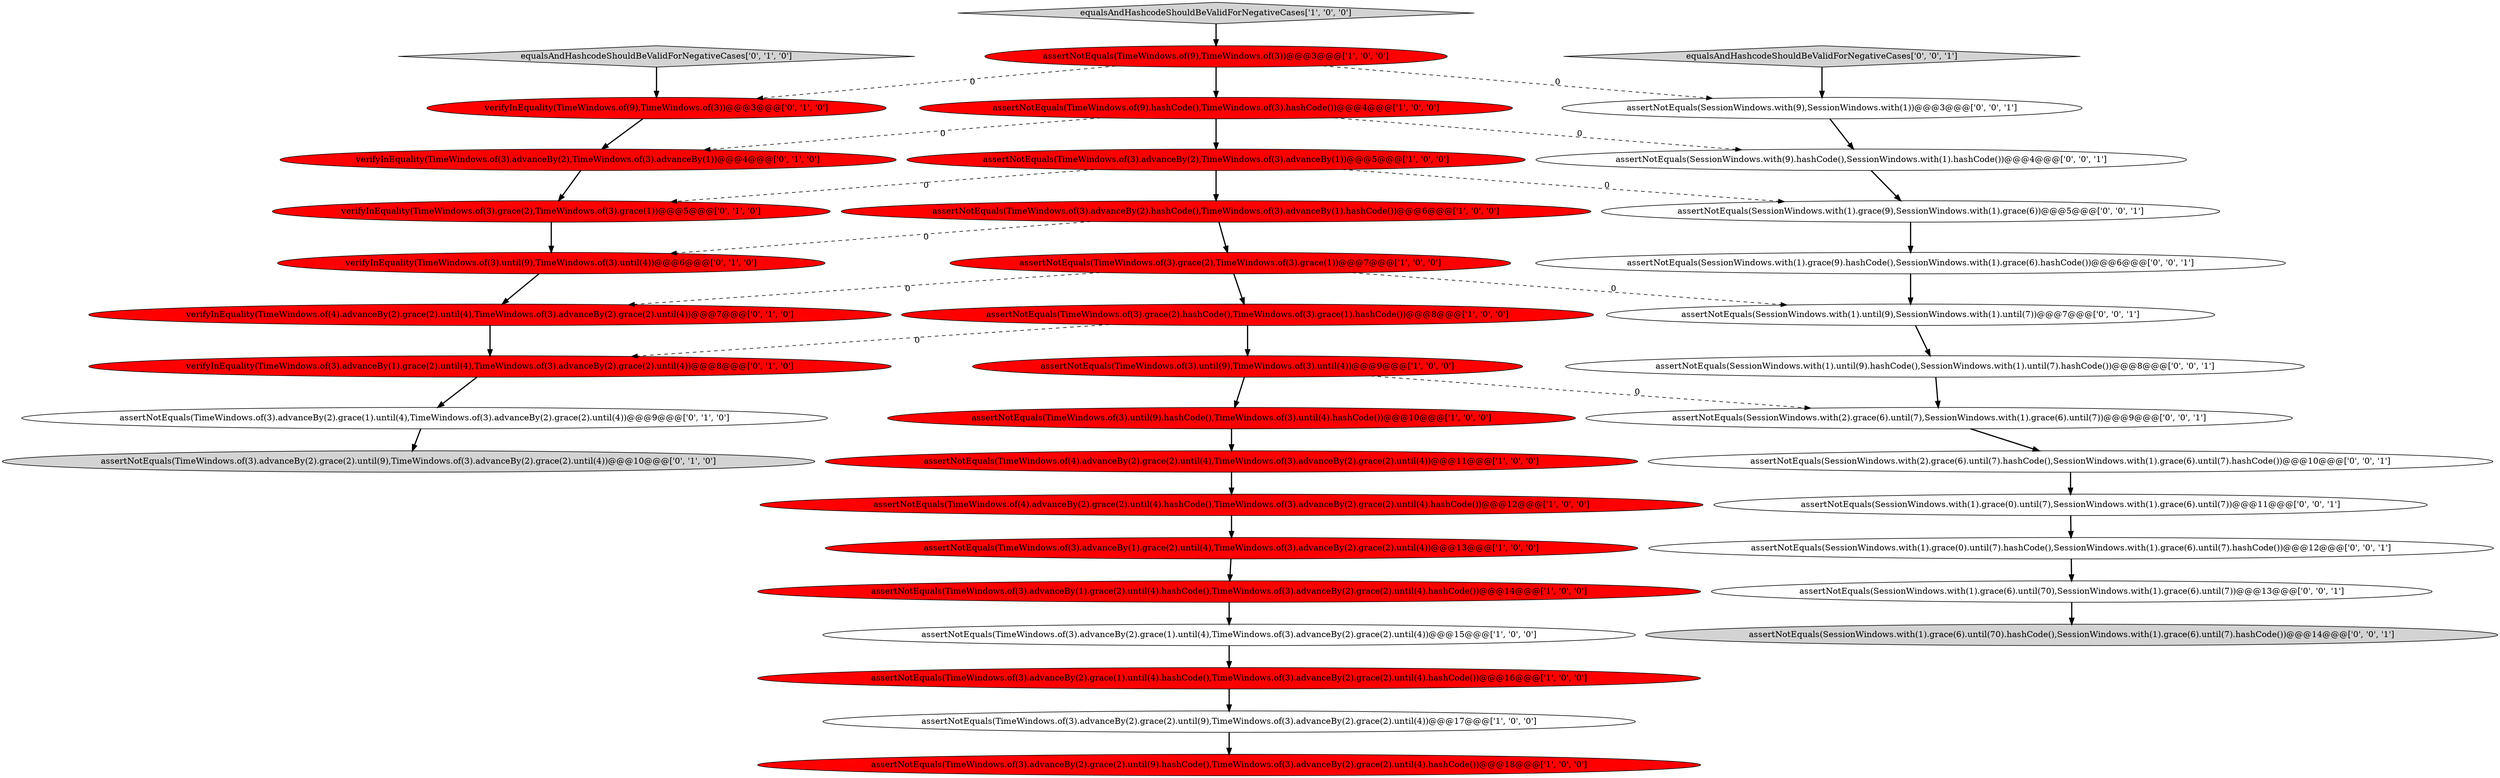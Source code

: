 digraph {
9 [style = filled, label = "assertNotEquals(TimeWindows.of(3).until(9).hashCode(),TimeWindows.of(3).until(4).hashCode())@@@10@@@['1', '0', '0']", fillcolor = red, shape = ellipse image = "AAA1AAABBB1BBB"];
30 [style = filled, label = "assertNotEquals(SessionWindows.with(2).grace(6).until(7),SessionWindows.with(1).grace(6).until(7))@@@9@@@['0', '0', '1']", fillcolor = white, shape = ellipse image = "AAA0AAABBB3BBB"];
17 [style = filled, label = "verifyInEquality(TimeWindows.of(9),TimeWindows.of(3))@@@3@@@['0', '1', '0']", fillcolor = red, shape = ellipse image = "AAA1AAABBB2BBB"];
18 [style = filled, label = "equalsAndHashcodeShouldBeValidForNegativeCases['0', '1', '0']", fillcolor = lightgray, shape = diamond image = "AAA0AAABBB2BBB"];
15 [style = filled, label = "assertNotEquals(TimeWindows.of(9),TimeWindows.of(3))@@@3@@@['1', '0', '0']", fillcolor = red, shape = ellipse image = "AAA1AAABBB1BBB"];
28 [style = filled, label = "assertNotEquals(SessionWindows.with(9),SessionWindows.with(1))@@@3@@@['0', '0', '1']", fillcolor = white, shape = ellipse image = "AAA0AAABBB3BBB"];
24 [style = filled, label = "assertNotEquals(TimeWindows.of(3).advanceBy(2).grace(2).until(9),TimeWindows.of(3).advanceBy(2).grace(2).until(4))@@@10@@@['0', '1', '0']", fillcolor = lightgray, shape = ellipse image = "AAA0AAABBB2BBB"];
14 [style = filled, label = "assertNotEquals(TimeWindows.of(3).advanceBy(2).hashCode(),TimeWindows.of(3).advanceBy(1).hashCode())@@@6@@@['1', '0', '0']", fillcolor = red, shape = ellipse image = "AAA1AAABBB1BBB"];
31 [style = filled, label = "assertNotEquals(SessionWindows.with(1).grace(6).until(70).hashCode(),SessionWindows.with(1).grace(6).until(7).hashCode())@@@14@@@['0', '0', '1']", fillcolor = lightgray, shape = ellipse image = "AAA0AAABBB3BBB"];
8 [style = filled, label = "assertNotEquals(TimeWindows.of(3).advanceBy(2).grace(2).until(9).hashCode(),TimeWindows.of(3).advanceBy(2).grace(2).until(4).hashCode())@@@18@@@['1', '0', '0']", fillcolor = red, shape = ellipse image = "AAA1AAABBB1BBB"];
21 [style = filled, label = "verifyInEquality(TimeWindows.of(3).grace(2),TimeWindows.of(3).grace(1))@@@5@@@['0', '1', '0']", fillcolor = red, shape = ellipse image = "AAA1AAABBB2BBB"];
3 [style = filled, label = "assertNotEquals(TimeWindows.of(3).advanceBy(2).grace(1).until(4).hashCode(),TimeWindows.of(3).advanceBy(2).grace(2).until(4).hashCode())@@@16@@@['1', '0', '0']", fillcolor = red, shape = ellipse image = "AAA1AAABBB1BBB"];
25 [style = filled, label = "verifyInEquality(TimeWindows.of(3).advanceBy(2),TimeWindows.of(3).advanceBy(1))@@@4@@@['0', '1', '0']", fillcolor = red, shape = ellipse image = "AAA1AAABBB2BBB"];
22 [style = filled, label = "verifyInEquality(TimeWindows.of(3).until(9),TimeWindows.of(3).until(4))@@@6@@@['0', '1', '0']", fillcolor = red, shape = ellipse image = "AAA1AAABBB2BBB"];
20 [style = filled, label = "assertNotEquals(TimeWindows.of(3).advanceBy(2).grace(1).until(4),TimeWindows.of(3).advanceBy(2).grace(2).until(4))@@@9@@@['0', '1', '0']", fillcolor = white, shape = ellipse image = "AAA0AAABBB2BBB"];
6 [style = filled, label = "assertNotEquals(TimeWindows.of(3).advanceBy(2),TimeWindows.of(3).advanceBy(1))@@@5@@@['1', '0', '0']", fillcolor = red, shape = ellipse image = "AAA1AAABBB1BBB"];
11 [style = filled, label = "assertNotEquals(TimeWindows.of(4).advanceBy(2).grace(2).until(4).hashCode(),TimeWindows.of(3).advanceBy(2).grace(2).until(4).hashCode())@@@12@@@['1', '0', '0']", fillcolor = red, shape = ellipse image = "AAA1AAABBB1BBB"];
34 [style = filled, label = "assertNotEquals(SessionWindows.with(2).grace(6).until(7).hashCode(),SessionWindows.with(1).grace(6).until(7).hashCode())@@@10@@@['0', '0', '1']", fillcolor = white, shape = ellipse image = "AAA0AAABBB3BBB"];
12 [style = filled, label = "equalsAndHashcodeShouldBeValidForNegativeCases['1', '0', '0']", fillcolor = lightgray, shape = diamond image = "AAA0AAABBB1BBB"];
37 [style = filled, label = "assertNotEquals(SessionWindows.with(1).grace(0).until(7).hashCode(),SessionWindows.with(1).grace(6).until(7).hashCode())@@@12@@@['0', '0', '1']", fillcolor = white, shape = ellipse image = "AAA0AAABBB3BBB"];
26 [style = filled, label = "assertNotEquals(SessionWindows.with(1).until(9).hashCode(),SessionWindows.with(1).until(7).hashCode())@@@8@@@['0', '0', '1']", fillcolor = white, shape = ellipse image = "AAA0AAABBB3BBB"];
13 [style = filled, label = "assertNotEquals(TimeWindows.of(9).hashCode(),TimeWindows.of(3).hashCode())@@@4@@@['1', '0', '0']", fillcolor = red, shape = ellipse image = "AAA1AAABBB1BBB"];
19 [style = filled, label = "verifyInEquality(TimeWindows.of(3).advanceBy(1).grace(2).until(4),TimeWindows.of(3).advanceBy(2).grace(2).until(4))@@@8@@@['0', '1', '0']", fillcolor = red, shape = ellipse image = "AAA1AAABBB2BBB"];
4 [style = filled, label = "assertNotEquals(TimeWindows.of(4).advanceBy(2).grace(2).until(4),TimeWindows.of(3).advanceBy(2).grace(2).until(4))@@@11@@@['1', '0', '0']", fillcolor = red, shape = ellipse image = "AAA1AAABBB1BBB"];
0 [style = filled, label = "assertNotEquals(TimeWindows.of(3).advanceBy(1).grace(2).until(4),TimeWindows.of(3).advanceBy(2).grace(2).until(4))@@@13@@@['1', '0', '0']", fillcolor = red, shape = ellipse image = "AAA1AAABBB1BBB"];
38 [style = filled, label = "assertNotEquals(SessionWindows.with(1).grace(0).until(7),SessionWindows.with(1).grace(6).until(7))@@@11@@@['0', '0', '1']", fillcolor = white, shape = ellipse image = "AAA0AAABBB3BBB"];
33 [style = filled, label = "assertNotEquals(SessionWindows.with(1).until(9),SessionWindows.with(1).until(7))@@@7@@@['0', '0', '1']", fillcolor = white, shape = ellipse image = "AAA0AAABBB3BBB"];
16 [style = filled, label = "assertNotEquals(TimeWindows.of(3).grace(2),TimeWindows.of(3).grace(1))@@@7@@@['1', '0', '0']", fillcolor = red, shape = ellipse image = "AAA1AAABBB1BBB"];
2 [style = filled, label = "assertNotEquals(TimeWindows.of(3).grace(2).hashCode(),TimeWindows.of(3).grace(1).hashCode())@@@8@@@['1', '0', '0']", fillcolor = red, shape = ellipse image = "AAA1AAABBB1BBB"];
1 [style = filled, label = "assertNotEquals(TimeWindows.of(3).advanceBy(2).grace(1).until(4),TimeWindows.of(3).advanceBy(2).grace(2).until(4))@@@15@@@['1', '0', '0']", fillcolor = white, shape = ellipse image = "AAA0AAABBB1BBB"];
35 [style = filled, label = "assertNotEquals(SessionWindows.with(1).grace(9).hashCode(),SessionWindows.with(1).grace(6).hashCode())@@@6@@@['0', '0', '1']", fillcolor = white, shape = ellipse image = "AAA0AAABBB3BBB"];
10 [style = filled, label = "assertNotEquals(TimeWindows.of(3).until(9),TimeWindows.of(3).until(4))@@@9@@@['1', '0', '0']", fillcolor = red, shape = ellipse image = "AAA1AAABBB1BBB"];
7 [style = filled, label = "assertNotEquals(TimeWindows.of(3).advanceBy(2).grace(2).until(9),TimeWindows.of(3).advanceBy(2).grace(2).until(4))@@@17@@@['1', '0', '0']", fillcolor = white, shape = ellipse image = "AAA0AAABBB1BBB"];
29 [style = filled, label = "assertNotEquals(SessionWindows.with(9).hashCode(),SessionWindows.with(1).hashCode())@@@4@@@['0', '0', '1']", fillcolor = white, shape = ellipse image = "AAA0AAABBB3BBB"];
36 [style = filled, label = "equalsAndHashcodeShouldBeValidForNegativeCases['0', '0', '1']", fillcolor = lightgray, shape = diamond image = "AAA0AAABBB3BBB"];
5 [style = filled, label = "assertNotEquals(TimeWindows.of(3).advanceBy(1).grace(2).until(4).hashCode(),TimeWindows.of(3).advanceBy(2).grace(2).until(4).hashCode())@@@14@@@['1', '0', '0']", fillcolor = red, shape = ellipse image = "AAA1AAABBB1BBB"];
32 [style = filled, label = "assertNotEquals(SessionWindows.with(1).grace(9),SessionWindows.with(1).grace(6))@@@5@@@['0', '0', '1']", fillcolor = white, shape = ellipse image = "AAA0AAABBB3BBB"];
23 [style = filled, label = "verifyInEquality(TimeWindows.of(4).advanceBy(2).grace(2).until(4),TimeWindows.of(3).advanceBy(2).grace(2).until(4))@@@7@@@['0', '1', '0']", fillcolor = red, shape = ellipse image = "AAA1AAABBB2BBB"];
27 [style = filled, label = "assertNotEquals(SessionWindows.with(1).grace(6).until(70),SessionWindows.with(1).grace(6).until(7))@@@13@@@['0', '0', '1']", fillcolor = white, shape = ellipse image = "AAA0AAABBB3BBB"];
14->16 [style = bold, label=""];
28->29 [style = bold, label=""];
17->25 [style = bold, label=""];
32->35 [style = bold, label=""];
6->21 [style = dashed, label="0"];
15->13 [style = bold, label=""];
2->19 [style = dashed, label="0"];
15->28 [style = dashed, label="0"];
37->27 [style = bold, label=""];
13->29 [style = dashed, label="0"];
19->20 [style = bold, label=""];
9->4 [style = bold, label=""];
6->32 [style = dashed, label="0"];
12->15 [style = bold, label=""];
35->33 [style = bold, label=""];
1->3 [style = bold, label=""];
36->28 [style = bold, label=""];
18->17 [style = bold, label=""];
27->31 [style = bold, label=""];
14->22 [style = dashed, label="0"];
16->23 [style = dashed, label="0"];
30->34 [style = bold, label=""];
13->25 [style = dashed, label="0"];
16->2 [style = bold, label=""];
2->10 [style = bold, label=""];
7->8 [style = bold, label=""];
22->23 [style = bold, label=""];
33->26 [style = bold, label=""];
26->30 [style = bold, label=""];
6->14 [style = bold, label=""];
5->1 [style = bold, label=""];
11->0 [style = bold, label=""];
10->30 [style = dashed, label="0"];
3->7 [style = bold, label=""];
38->37 [style = bold, label=""];
21->22 [style = bold, label=""];
29->32 [style = bold, label=""];
23->19 [style = bold, label=""];
15->17 [style = dashed, label="0"];
10->9 [style = bold, label=""];
16->33 [style = dashed, label="0"];
34->38 [style = bold, label=""];
13->6 [style = bold, label=""];
4->11 [style = bold, label=""];
20->24 [style = bold, label=""];
25->21 [style = bold, label=""];
0->5 [style = bold, label=""];
}
